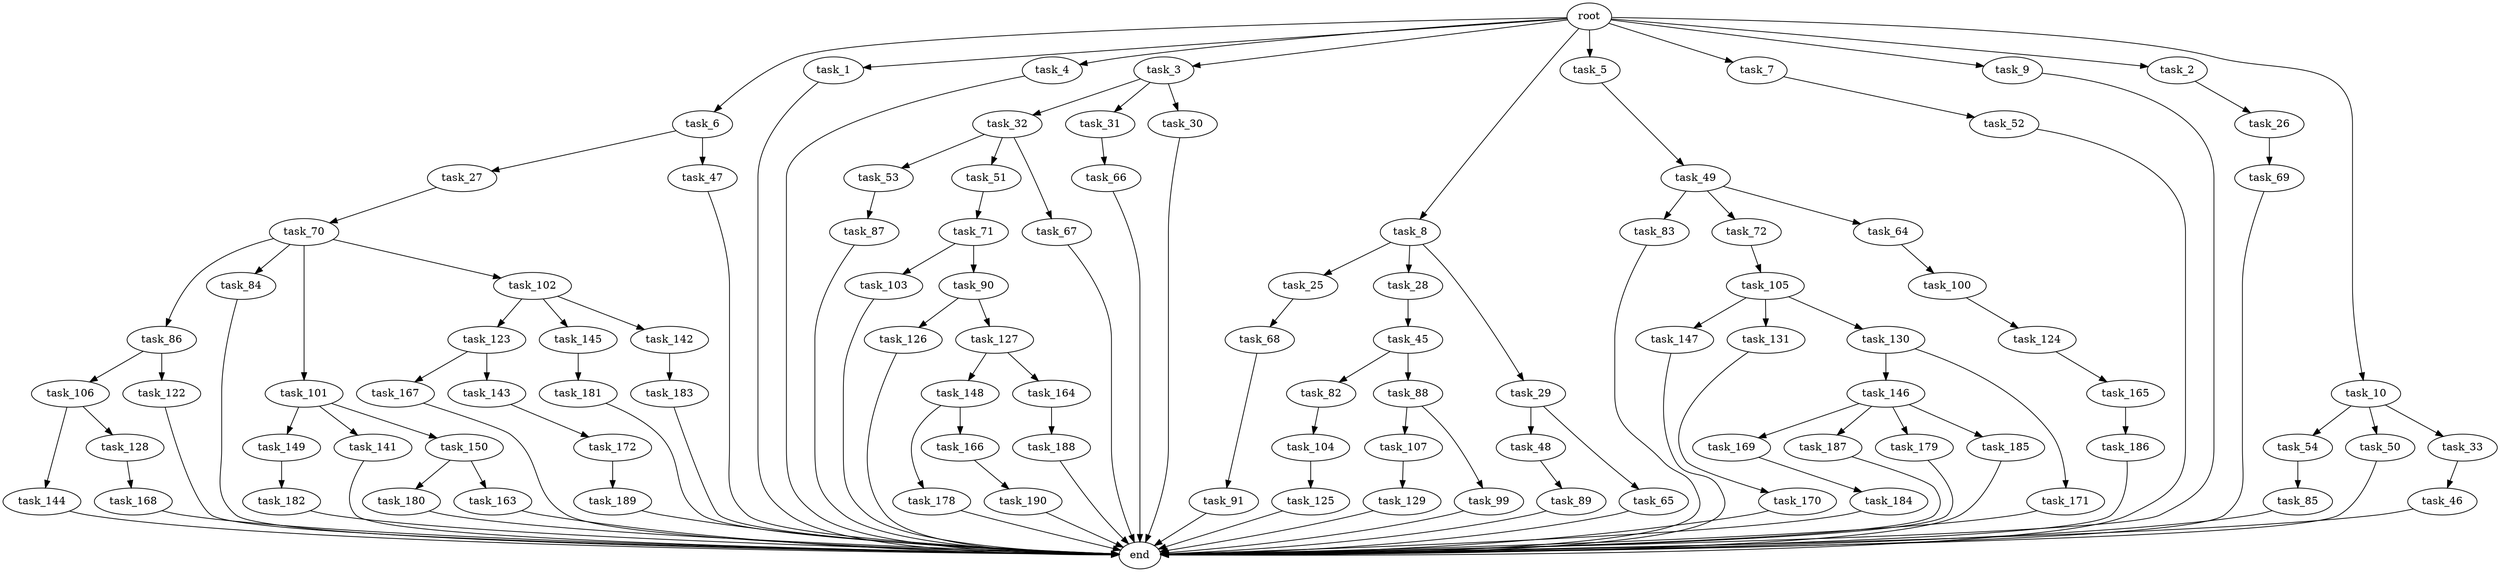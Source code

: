 digraph G {
  task_6 [size="1.024000"];
  task_169 [size="214748364.800000"];
  task_91 [size="34359738.368000"];
  task_45 [size="549755813.888000"];
  task_187 [size="214748364.800000"];
  task_123 [size="137438953.472000"];
  task_66 [size="549755813.888000"];
  task_1 [size="1.024000"];
  task_82 [size="858993459.200000"];
  task_68 [size="695784701.952000"];
  task_190 [size="214748364.800000"];
  task_149 [size="695784701.952000"];
  task_83 [size="137438953.472000"];
  task_72 [size="137438953.472000"];
  root [size="0.000000"];
  task_178 [size="137438953.472000"];
  task_179 [size="214748364.800000"];
  task_144 [size="77309411.328000"];
  task_148 [size="309237645.312000"];
  task_4 [size="1.024000"];
  task_3 [size="1.024000"];
  task_86 [size="549755813.888000"];
  task_147 [size="214748364.800000"];
  task_131 [size="214748364.800000"];
  task_189 [size="214748364.800000"];
  task_84 [size="549755813.888000"];
  task_183 [size="137438953.472000"];
  task_182 [size="858993459.200000"];
  task_8 [size="1.024000"];
  task_184 [size="309237645.312000"];
  task_27 [size="137438953.472000"];
  task_5 [size="1.024000"];
  task_166 [size="137438953.472000"];
  task_107 [size="549755813.888000"];
  task_49 [size="214748364.800000"];
  task_145 [size="137438953.472000"];
  task_128 [size="77309411.328000"];
  task_54 [size="214748364.800000"];
  task_32 [size="34359738.368000"];
  task_172 [size="77309411.328000"];
  task_168 [size="549755813.888000"];
  task_88 [size="858993459.200000"];
  task_167 [size="77309411.328000"];
  task_100 [size="77309411.328000"];
  task_7 [size="1.024000"];
  task_188 [size="309237645.312000"];
  task_99 [size="549755813.888000"];
  task_53 [size="695784701.952000"];
  task_25 [size="420906795.008000"];
  task_126 [size="309237645.312000"];
  task_51 [size="695784701.952000"];
  task_31 [size="34359738.368000"];
  task_186 [size="695784701.952000"];
  task_28 [size="420906795.008000"];
  task_142 [size="137438953.472000"];
  task_9 [size="1.024000"];
  task_180 [size="858993459.200000"];
  task_101 [size="549755813.888000"];
  task_141 [size="695784701.952000"];
  task_26 [size="695784701.952000"];
  task_143 [size="77309411.328000"];
  task_2 [size="1.024000"];
  task_106 [size="420906795.008000"];
  task_105 [size="137438953.472000"];
  task_129 [size="695784701.952000"];
  task_150 [size="695784701.952000"];
  task_52 [size="420906795.008000"];
  task_87 [size="549755813.888000"];
  task_50 [size="214748364.800000"];
  task_122 [size="420906795.008000"];
  task_104 [size="77309411.328000"];
  task_103 [size="77309411.328000"];
  task_127 [size="309237645.312000"];
  task_70 [size="214748364.800000"];
  task_165 [size="858993459.200000"];
  task_30 [size="34359738.368000"];
  task_67 [size="695784701.952000"];
  task_48 [size="695784701.952000"];
  task_10 [size="1.024000"];
  task_65 [size="695784701.952000"];
  task_185 [size="214748364.800000"];
  task_164 [size="309237645.312000"];
  task_85 [size="34359738.368000"];
  task_64 [size="137438953.472000"];
  task_163 [size="858993459.200000"];
  task_29 [size="420906795.008000"];
  task_102 [size="549755813.888000"];
  task_130 [size="214748364.800000"];
  task_181 [size="858993459.200000"];
  task_33 [size="214748364.800000"];
  task_47 [size="137438953.472000"];
  task_69 [size="858993459.200000"];
  end [size="0.000000"];
  task_71 [size="695784701.952000"];
  task_89 [size="549755813.888000"];
  task_46 [size="420906795.008000"];
  task_146 [size="34359738.368000"];
  task_170 [size="549755813.888000"];
  task_124 [size="309237645.312000"];
  task_125 [size="137438953.472000"];
  task_171 [size="34359738.368000"];
  task_90 [size="77309411.328000"];

  task_6 -> task_27 [size="134217728.000000"];
  task_6 -> task_47 [size="134217728.000000"];
  task_169 -> task_184 [size="301989888.000000"];
  task_91 -> end [size="1.000000"];
  task_45 -> task_88 [size="838860800.000000"];
  task_45 -> task_82 [size="838860800.000000"];
  task_187 -> end [size="1.000000"];
  task_123 -> task_143 [size="75497472.000000"];
  task_123 -> task_167 [size="75497472.000000"];
  task_66 -> end [size="1.000000"];
  task_1 -> end [size="1.000000"];
  task_82 -> task_104 [size="75497472.000000"];
  task_68 -> task_91 [size="33554432.000000"];
  task_190 -> end [size="1.000000"];
  task_149 -> task_182 [size="838860800.000000"];
  task_83 -> end [size="1.000000"];
  task_72 -> task_105 [size="134217728.000000"];
  root -> task_2 [size="1.000000"];
  root -> task_6 [size="1.000000"];
  root -> task_7 [size="1.000000"];
  root -> task_4 [size="1.000000"];
  root -> task_3 [size="1.000000"];
  root -> task_5 [size="1.000000"];
  root -> task_1 [size="1.000000"];
  root -> task_8 [size="1.000000"];
  root -> task_9 [size="1.000000"];
  root -> task_10 [size="1.000000"];
  task_178 -> end [size="1.000000"];
  task_179 -> end [size="1.000000"];
  task_144 -> end [size="1.000000"];
  task_148 -> task_166 [size="134217728.000000"];
  task_148 -> task_178 [size="134217728.000000"];
  task_4 -> end [size="1.000000"];
  task_3 -> task_31 [size="33554432.000000"];
  task_3 -> task_30 [size="33554432.000000"];
  task_3 -> task_32 [size="33554432.000000"];
  task_86 -> task_106 [size="411041792.000000"];
  task_86 -> task_122 [size="411041792.000000"];
  task_147 -> end [size="1.000000"];
  task_131 -> task_170 [size="536870912.000000"];
  task_189 -> end [size="1.000000"];
  task_84 -> end [size="1.000000"];
  task_183 -> end [size="1.000000"];
  task_182 -> end [size="1.000000"];
  task_8 -> task_29 [size="411041792.000000"];
  task_8 -> task_25 [size="411041792.000000"];
  task_8 -> task_28 [size="411041792.000000"];
  task_184 -> end [size="1.000000"];
  task_27 -> task_70 [size="209715200.000000"];
  task_5 -> task_49 [size="209715200.000000"];
  task_166 -> task_190 [size="209715200.000000"];
  task_107 -> task_129 [size="679477248.000000"];
  task_49 -> task_72 [size="134217728.000000"];
  task_49 -> task_83 [size="134217728.000000"];
  task_49 -> task_64 [size="134217728.000000"];
  task_145 -> task_181 [size="838860800.000000"];
  task_128 -> task_168 [size="536870912.000000"];
  task_54 -> task_85 [size="33554432.000000"];
  task_32 -> task_67 [size="679477248.000000"];
  task_32 -> task_53 [size="679477248.000000"];
  task_32 -> task_51 [size="679477248.000000"];
  task_172 -> task_189 [size="209715200.000000"];
  task_168 -> end [size="1.000000"];
  task_88 -> task_99 [size="536870912.000000"];
  task_88 -> task_107 [size="536870912.000000"];
  task_167 -> end [size="1.000000"];
  task_100 -> task_124 [size="301989888.000000"];
  task_7 -> task_52 [size="411041792.000000"];
  task_188 -> end [size="1.000000"];
  task_99 -> end [size="1.000000"];
  task_53 -> task_87 [size="536870912.000000"];
  task_25 -> task_68 [size="679477248.000000"];
  task_126 -> end [size="1.000000"];
  task_51 -> task_71 [size="679477248.000000"];
  task_31 -> task_66 [size="536870912.000000"];
  task_186 -> end [size="1.000000"];
  task_28 -> task_45 [size="536870912.000000"];
  task_142 -> task_183 [size="134217728.000000"];
  task_9 -> end [size="1.000000"];
  task_180 -> end [size="1.000000"];
  task_101 -> task_149 [size="679477248.000000"];
  task_101 -> task_150 [size="679477248.000000"];
  task_101 -> task_141 [size="679477248.000000"];
  task_141 -> end [size="1.000000"];
  task_26 -> task_69 [size="838860800.000000"];
  task_143 -> task_172 [size="75497472.000000"];
  task_2 -> task_26 [size="679477248.000000"];
  task_106 -> task_128 [size="75497472.000000"];
  task_106 -> task_144 [size="75497472.000000"];
  task_105 -> task_147 [size="209715200.000000"];
  task_105 -> task_130 [size="209715200.000000"];
  task_105 -> task_131 [size="209715200.000000"];
  task_129 -> end [size="1.000000"];
  task_150 -> task_180 [size="838860800.000000"];
  task_150 -> task_163 [size="838860800.000000"];
  task_52 -> end [size="1.000000"];
  task_87 -> end [size="1.000000"];
  task_50 -> end [size="1.000000"];
  task_122 -> end [size="1.000000"];
  task_104 -> task_125 [size="134217728.000000"];
  task_103 -> end [size="1.000000"];
  task_127 -> task_148 [size="301989888.000000"];
  task_127 -> task_164 [size="301989888.000000"];
  task_70 -> task_86 [size="536870912.000000"];
  task_70 -> task_84 [size="536870912.000000"];
  task_70 -> task_101 [size="536870912.000000"];
  task_70 -> task_102 [size="536870912.000000"];
  task_165 -> task_186 [size="679477248.000000"];
  task_30 -> end [size="1.000000"];
  task_67 -> end [size="1.000000"];
  task_48 -> task_89 [size="536870912.000000"];
  task_10 -> task_50 [size="209715200.000000"];
  task_10 -> task_33 [size="209715200.000000"];
  task_10 -> task_54 [size="209715200.000000"];
  task_65 -> end [size="1.000000"];
  task_185 -> end [size="1.000000"];
  task_164 -> task_188 [size="301989888.000000"];
  task_85 -> end [size="1.000000"];
  task_64 -> task_100 [size="75497472.000000"];
  task_163 -> end [size="1.000000"];
  task_29 -> task_48 [size="679477248.000000"];
  task_29 -> task_65 [size="679477248.000000"];
  task_102 -> task_142 [size="134217728.000000"];
  task_102 -> task_123 [size="134217728.000000"];
  task_102 -> task_145 [size="134217728.000000"];
  task_130 -> task_171 [size="33554432.000000"];
  task_130 -> task_146 [size="33554432.000000"];
  task_181 -> end [size="1.000000"];
  task_33 -> task_46 [size="411041792.000000"];
  task_47 -> end [size="1.000000"];
  task_69 -> end [size="1.000000"];
  task_71 -> task_103 [size="75497472.000000"];
  task_71 -> task_90 [size="75497472.000000"];
  task_89 -> end [size="1.000000"];
  task_46 -> end [size="1.000000"];
  task_146 -> task_187 [size="209715200.000000"];
  task_146 -> task_169 [size="209715200.000000"];
  task_146 -> task_185 [size="209715200.000000"];
  task_146 -> task_179 [size="209715200.000000"];
  task_170 -> end [size="1.000000"];
  task_124 -> task_165 [size="838860800.000000"];
  task_125 -> end [size="1.000000"];
  task_171 -> end [size="1.000000"];
  task_90 -> task_126 [size="301989888.000000"];
  task_90 -> task_127 [size="301989888.000000"];
}

